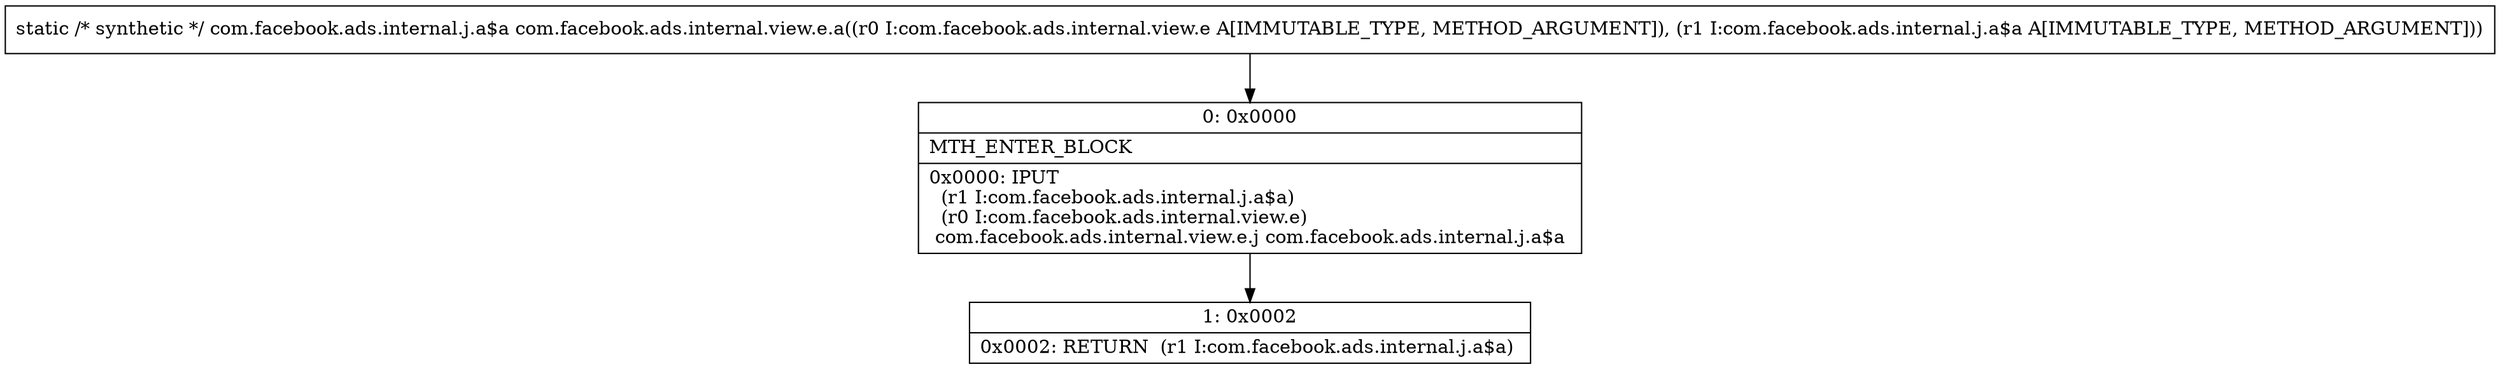 digraph "CFG forcom.facebook.ads.internal.view.e.a(Lcom\/facebook\/ads\/internal\/view\/e;Lcom\/facebook\/ads\/internal\/j\/a$a;)Lcom\/facebook\/ads\/internal\/j\/a$a;" {
Node_0 [shape=record,label="{0\:\ 0x0000|MTH_ENTER_BLOCK\l|0x0000: IPUT  \l  (r1 I:com.facebook.ads.internal.j.a$a)\l  (r0 I:com.facebook.ads.internal.view.e)\l com.facebook.ads.internal.view.e.j com.facebook.ads.internal.j.a$a \l}"];
Node_1 [shape=record,label="{1\:\ 0x0002|0x0002: RETURN  (r1 I:com.facebook.ads.internal.j.a$a) \l}"];
MethodNode[shape=record,label="{static \/* synthetic *\/ com.facebook.ads.internal.j.a$a com.facebook.ads.internal.view.e.a((r0 I:com.facebook.ads.internal.view.e A[IMMUTABLE_TYPE, METHOD_ARGUMENT]), (r1 I:com.facebook.ads.internal.j.a$a A[IMMUTABLE_TYPE, METHOD_ARGUMENT])) }"];
MethodNode -> Node_0;
Node_0 -> Node_1;
}

